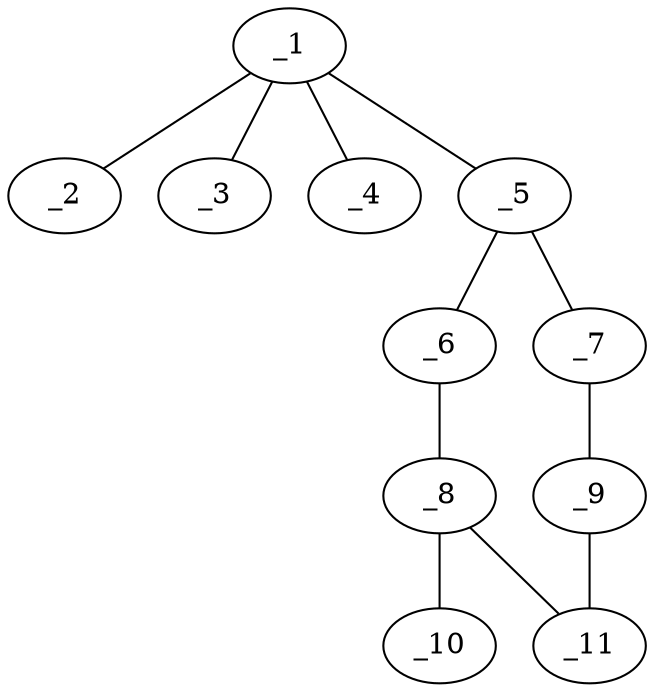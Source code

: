 graph molid13009 {
	_1	 [charge=0,
		chem=6,
		symbol="P  ",
		x="3.7321",
		y=1];
	_2	 [charge=0,
		chem=4,
		symbol="N  ",
		x="3.7321",
		y=2];
	_1 -- _2	 [valence=1];
	_3	 [charge=0,
		chem=4,
		symbol="N  ",
		x="2.7321",
		y=1];
	_1 -- _3	 [valence=1];
	_4	 [charge=0,
		chem=2,
		symbol="O  ",
		x="4.7321",
		y=1];
	_1 -- _4	 [valence=2];
	_5	 [charge=0,
		chem=1,
		symbol="C  ",
		x="3.7321",
		y=0];
	_1 -- _5	 [valence=1];
	_6	 [charge=0,
		chem=1,
		symbol="C  ",
		x="2.866",
		y="-0.5"];
	_5 -- _6	 [valence=2];
	_7	 [charge=0,
		chem=1,
		symbol="C  ",
		x="4.5981",
		y="-0.5"];
	_5 -- _7	 [valence=1];
	_8	 [charge=0,
		chem=1,
		symbol="C  ",
		x="2.866",
		y="-1.5"];
	_6 -- _8	 [valence=1];
	_9	 [charge=0,
		chem=1,
		symbol="C  ",
		x="4.5981",
		y="-1.5"];
	_7 -- _9	 [valence=2];
	_10	 [charge=0,
		chem=4,
		symbol="N  ",
		x=2,
		y="-2"];
	_8 -- _10	 [valence=1];
	_11	 [charge=0,
		chem=1,
		symbol="C  ",
		x="3.7321",
		y="-2"];
	_8 -- _11	 [valence=2];
	_9 -- _11	 [valence=1];
}
